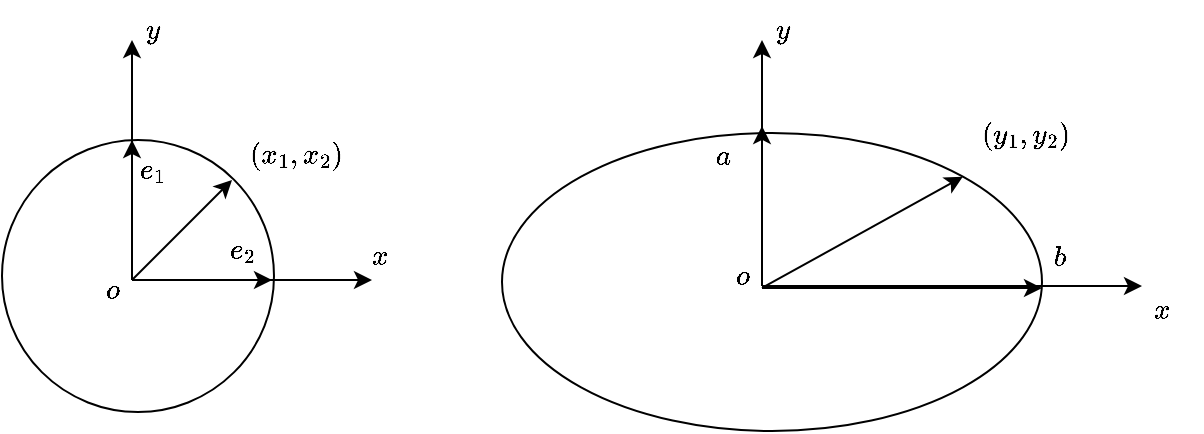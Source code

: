 <mxfile version="20.3.0" type="device"><diagram id="iHx7AgXFYa_73w2_M7Vv" name="第 1 页"><mxGraphModel dx="1018" dy="676" grid="1" gridSize="10" guides="1" tooltips="1" connect="1" arrows="1" fold="1" page="1" pageScale="1" pageWidth="827" pageHeight="1169" math="1" shadow="0"><root><mxCell id="0"/><mxCell id="1" parent="0"/><mxCell id="f3GBFNIUSZ68nCEgqUdD-2" value="" style="ellipse;whiteSpace=wrap;html=1;fillColor=none;" parent="1" vertex="1"><mxGeometry x="420" y="243.5" width="270" height="149" as="geometry"/></mxCell><mxCell id="mth6YPEiujbiPhA0ic_u-1" value="" style="endArrow=classic;html=1;rounded=0;" parent="1" edge="1"><mxGeometry width="50" height="50" relative="1" as="geometry"><mxPoint x="235" y="317" as="sourcePoint"/><mxPoint x="355" y="317" as="targetPoint"/></mxGeometry></mxCell><mxCell id="mth6YPEiujbiPhA0ic_u-3" value="" style="endArrow=classic;html=1;rounded=0;" parent="1" edge="1"><mxGeometry width="50" height="50" relative="1" as="geometry"><mxPoint x="235" y="317" as="sourcePoint"/><mxPoint x="235" y="197" as="targetPoint"/></mxGeometry></mxCell><mxCell id="mth6YPEiujbiPhA0ic_u-5" value="" style="endArrow=classic;html=1;rounded=0;entryX=0.25;entryY=0.1;entryDx=0;entryDy=0;entryPerimeter=0;" parent="1" target="mth6YPEiujbiPhA0ic_u-19" edge="1"><mxGeometry width="50" height="50" relative="1" as="geometry"><mxPoint x="550" y="320" as="sourcePoint"/><mxPoint x="790" y="320" as="targetPoint"/></mxGeometry></mxCell><mxCell id="mth6YPEiujbiPhA0ic_u-6" value="" style="endArrow=classic;html=1;rounded=0;entryX=0.25;entryY=0.667;entryDx=0;entryDy=0;entryPerimeter=0;" parent="1" target="mth6YPEiujbiPhA0ic_u-20" edge="1"><mxGeometry width="50" height="50" relative="1" as="geometry"><mxPoint x="550" y="320" as="sourcePoint"/><mxPoint x="550" y="160" as="targetPoint"/></mxGeometry></mxCell><mxCell id="mth6YPEiujbiPhA0ic_u-9" value="" style="endArrow=classic;html=1;rounded=0;exitX=0.75;exitY=0.667;exitDx=0;exitDy=0;exitPerimeter=0;" parent="1" source="mth6YPEiujbiPhA0ic_u-28" edge="1"><mxGeometry width="50" height="50" relative="1" as="geometry"><mxPoint x="550" y="336" as="sourcePoint"/><mxPoint x="550" y="240" as="targetPoint"/></mxGeometry></mxCell><mxCell id="mth6YPEiujbiPhA0ic_u-13" value="" style="endArrow=classic;html=1;rounded=0;" parent="1" edge="1"><mxGeometry width="50" height="50" relative="1" as="geometry"><mxPoint x="235" y="317" as="sourcePoint"/><mxPoint x="305" y="317" as="targetPoint"/></mxGeometry></mxCell><mxCell id="mth6YPEiujbiPhA0ic_u-14" value="" style="endArrow=classic;html=1;rounded=0;" parent="1" edge="1"><mxGeometry width="50" height="50" relative="1" as="geometry"><mxPoint x="235" y="317" as="sourcePoint"/><mxPoint x="235" y="247" as="targetPoint"/></mxGeometry></mxCell><mxCell id="mth6YPEiujbiPhA0ic_u-17" value="`x`" style="text;html=1;resizable=0;autosize=1;align=center;verticalAlign=middle;points=[];fillColor=none;strokeColor=none;rounded=0;" parent="1" vertex="1"><mxGeometry x="339" y="290" width="40" height="30" as="geometry"/></mxCell><mxCell id="mth6YPEiujbiPhA0ic_u-18" value="`y`" style="text;html=1;resizable=0;autosize=1;align=center;verticalAlign=middle;points=[];fillColor=none;strokeColor=none;rounded=0;" parent="1" vertex="1"><mxGeometry x="225" y="177" width="40" height="30" as="geometry"/></mxCell><mxCell id="mth6YPEiujbiPhA0ic_u-19" value="`x`" style="text;html=1;resizable=0;autosize=1;align=center;verticalAlign=middle;points=[];fillColor=none;strokeColor=none;rounded=0;" parent="1" vertex="1"><mxGeometry x="730" y="317" width="40" height="30" as="geometry"/></mxCell><mxCell id="mth6YPEiujbiPhA0ic_u-20" value="`y`" style="text;html=1;resizable=0;autosize=1;align=center;verticalAlign=middle;points=[];fillColor=none;strokeColor=none;rounded=0;" parent="1" vertex="1"><mxGeometry x="540" y="177" width="40" height="30" as="geometry"/></mxCell><mxCell id="mth6YPEiujbiPhA0ic_u-21" value="`e_1`" style="text;html=1;resizable=0;autosize=1;align=center;verticalAlign=middle;points=[];fillColor=none;strokeColor=none;rounded=0;" parent="1" vertex="1"><mxGeometry x="220" y="247" width="50" height="30" as="geometry"/></mxCell><mxCell id="mth6YPEiujbiPhA0ic_u-22" value="`e_2`" style="text;html=1;resizable=0;autosize=1;align=center;verticalAlign=middle;points=[];fillColor=none;strokeColor=none;rounded=0;" parent="1" vertex="1"><mxGeometry x="265" y="287" width="50" height="30" as="geometry"/></mxCell><mxCell id="mth6YPEiujbiPhA0ic_u-25" value="`a`" style="text;html=1;resizable=0;autosize=1;align=center;verticalAlign=middle;points=[];fillColor=none;strokeColor=none;rounded=0;" parent="1" vertex="1"><mxGeometry x="510" y="240" width="40" height="30" as="geometry"/></mxCell><mxCell id="mth6YPEiujbiPhA0ic_u-26" value="`b`" style="text;html=1;resizable=0;autosize=1;align=center;verticalAlign=middle;points=[];fillColor=none;strokeColor=none;rounded=0;" parent="1" vertex="1"><mxGeometry x="679" y="291" width="40" height="30" as="geometry"/></mxCell><mxCell id="mth6YPEiujbiPhA0ic_u-27" value="`o`" style="text;html=1;resizable=0;autosize=1;align=center;verticalAlign=middle;points=[];fillColor=none;strokeColor=none;rounded=0;" parent="1" vertex="1"><mxGeometry x="205" y="307" width="40" height="30" as="geometry"/></mxCell><mxCell id="mth6YPEiujbiPhA0ic_u-28" value="`o`" style="text;html=1;resizable=0;autosize=1;align=center;verticalAlign=middle;points=[];fillColor=none;strokeColor=none;rounded=0;" parent="1" vertex="1"><mxGeometry x="520" y="300" width="40" height="30" as="geometry"/></mxCell><mxCell id="f3GBFNIUSZ68nCEgqUdD-1" value="" style="ellipse;whiteSpace=wrap;html=1;aspect=fixed;fillColor=none;" parent="1" vertex="1"><mxGeometry x="170" y="247" width="136" height="136" as="geometry"/></mxCell><mxCell id="f3GBFNIUSZ68nCEgqUdD-4" value="" style="endArrow=classic;html=1;rounded=0;" parent="1" edge="1"><mxGeometry width="50" height="50" relative="1" as="geometry"><mxPoint x="550" y="321" as="sourcePoint"/><mxPoint x="690" y="321" as="targetPoint"/></mxGeometry></mxCell><mxCell id="f3GBFNIUSZ68nCEgqUdD-5" value="" style="endArrow=classic;html=1;rounded=0;" parent="1" edge="1"><mxGeometry width="50" height="50" relative="1" as="geometry"><mxPoint x="235" y="317" as="sourcePoint"/><mxPoint x="285" y="267" as="targetPoint"/></mxGeometry></mxCell><mxCell id="f3GBFNIUSZ68nCEgqUdD-6" value="" style="endArrow=classic;html=1;rounded=0;entryX=1;entryY=0;entryDx=0;entryDy=0;" parent="1" target="f3GBFNIUSZ68nCEgqUdD-2" edge="1"><mxGeometry width="50" height="50" relative="1" as="geometry"><mxPoint x="550" y="321" as="sourcePoint"/><mxPoint x="600" y="271" as="targetPoint"/></mxGeometry></mxCell><mxCell id="f3GBFNIUSZ68nCEgqUdD-7" value="`(x_1,x_2)`" style="text;html=1;resizable=0;autosize=1;align=center;verticalAlign=middle;points=[];fillColor=none;strokeColor=none;rounded=0;" parent="1" vertex="1"><mxGeometry x="277" y="240" width="80" height="30" as="geometry"/></mxCell><mxCell id="f3GBFNIUSZ68nCEgqUdD-8" value="`(y_1,y_2)`" style="text;html=1;resizable=0;autosize=1;align=center;verticalAlign=middle;points=[];fillColor=none;strokeColor=none;rounded=0;" parent="1" vertex="1"><mxGeometry x="642" y="230" width="80" height="30" as="geometry"/></mxCell></root></mxGraphModel></diagram></mxfile>